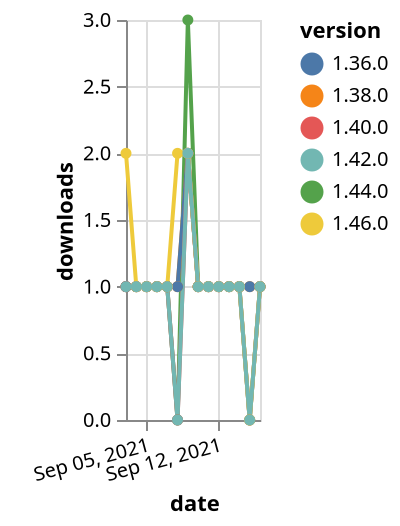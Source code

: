 {"$schema": "https://vega.github.io/schema/vega-lite/v5.json", "description": "A simple bar chart with embedded data.", "data": {"values": [{"date": "2021-09-03", "total": 167, "delta": 1, "version": "1.44.0"}, {"date": "2021-09-04", "total": 168, "delta": 1, "version": "1.44.0"}, {"date": "2021-09-05", "total": 169, "delta": 1, "version": "1.44.0"}, {"date": "2021-09-06", "total": 170, "delta": 1, "version": "1.44.0"}, {"date": "2021-09-07", "total": 171, "delta": 1, "version": "1.44.0"}, {"date": "2021-09-08", "total": 171, "delta": 0, "version": "1.44.0"}, {"date": "2021-09-09", "total": 174, "delta": 3, "version": "1.44.0"}, {"date": "2021-09-10", "total": 175, "delta": 1, "version": "1.44.0"}, {"date": "2021-09-11", "total": 176, "delta": 1, "version": "1.44.0"}, {"date": "2021-09-12", "total": 177, "delta": 1, "version": "1.44.0"}, {"date": "2021-09-13", "total": 178, "delta": 1, "version": "1.44.0"}, {"date": "2021-09-14", "total": 179, "delta": 1, "version": "1.44.0"}, {"date": "2021-09-15", "total": 179, "delta": 0, "version": "1.44.0"}, {"date": "2021-09-16", "total": 180, "delta": 1, "version": "1.44.0"}, {"date": "2021-09-03", "total": 192, "delta": 1, "version": "1.38.0"}, {"date": "2021-09-04", "total": 193, "delta": 1, "version": "1.38.0"}, {"date": "2021-09-05", "total": 194, "delta": 1, "version": "1.38.0"}, {"date": "2021-09-06", "total": 195, "delta": 1, "version": "1.38.0"}, {"date": "2021-09-07", "total": 196, "delta": 1, "version": "1.38.0"}, {"date": "2021-09-08", "total": 197, "delta": 1, "version": "1.38.0"}, {"date": "2021-09-09", "total": 199, "delta": 2, "version": "1.38.0"}, {"date": "2021-09-10", "total": 200, "delta": 1, "version": "1.38.0"}, {"date": "2021-09-11", "total": 201, "delta": 1, "version": "1.38.0"}, {"date": "2021-09-12", "total": 202, "delta": 1, "version": "1.38.0"}, {"date": "2021-09-13", "total": 203, "delta": 1, "version": "1.38.0"}, {"date": "2021-09-14", "total": 204, "delta": 1, "version": "1.38.0"}, {"date": "2021-09-15", "total": 205, "delta": 1, "version": "1.38.0"}, {"date": "2021-09-16", "total": 206, "delta": 1, "version": "1.38.0"}, {"date": "2021-09-03", "total": 240, "delta": 1, "version": "1.36.0"}, {"date": "2021-09-04", "total": 241, "delta": 1, "version": "1.36.0"}, {"date": "2021-09-05", "total": 242, "delta": 1, "version": "1.36.0"}, {"date": "2021-09-06", "total": 243, "delta": 1, "version": "1.36.0"}, {"date": "2021-09-07", "total": 244, "delta": 1, "version": "1.36.0"}, {"date": "2021-09-08", "total": 245, "delta": 1, "version": "1.36.0"}, {"date": "2021-09-09", "total": 247, "delta": 2, "version": "1.36.0"}, {"date": "2021-09-10", "total": 248, "delta": 1, "version": "1.36.0"}, {"date": "2021-09-11", "total": 249, "delta": 1, "version": "1.36.0"}, {"date": "2021-09-12", "total": 250, "delta": 1, "version": "1.36.0"}, {"date": "2021-09-13", "total": 251, "delta": 1, "version": "1.36.0"}, {"date": "2021-09-14", "total": 252, "delta": 1, "version": "1.36.0"}, {"date": "2021-09-15", "total": 253, "delta": 1, "version": "1.36.0"}, {"date": "2021-09-16", "total": 254, "delta": 1, "version": "1.36.0"}, {"date": "2021-09-03", "total": 177, "delta": 1, "version": "1.40.0"}, {"date": "2021-09-04", "total": 178, "delta": 1, "version": "1.40.0"}, {"date": "2021-09-05", "total": 179, "delta": 1, "version": "1.40.0"}, {"date": "2021-09-06", "total": 180, "delta": 1, "version": "1.40.0"}, {"date": "2021-09-07", "total": 181, "delta": 1, "version": "1.40.0"}, {"date": "2021-09-08", "total": 181, "delta": 0, "version": "1.40.0"}, {"date": "2021-09-09", "total": 183, "delta": 2, "version": "1.40.0"}, {"date": "2021-09-10", "total": 184, "delta": 1, "version": "1.40.0"}, {"date": "2021-09-11", "total": 185, "delta": 1, "version": "1.40.0"}, {"date": "2021-09-12", "total": 186, "delta": 1, "version": "1.40.0"}, {"date": "2021-09-13", "total": 187, "delta": 1, "version": "1.40.0"}, {"date": "2021-09-14", "total": 188, "delta": 1, "version": "1.40.0"}, {"date": "2021-09-15", "total": 188, "delta": 0, "version": "1.40.0"}, {"date": "2021-09-16", "total": 189, "delta": 1, "version": "1.40.0"}, {"date": "2021-09-03", "total": 116, "delta": 2, "version": "1.46.0"}, {"date": "2021-09-04", "total": 117, "delta": 1, "version": "1.46.0"}, {"date": "2021-09-05", "total": 118, "delta": 1, "version": "1.46.0"}, {"date": "2021-09-06", "total": 119, "delta": 1, "version": "1.46.0"}, {"date": "2021-09-07", "total": 120, "delta": 1, "version": "1.46.0"}, {"date": "2021-09-08", "total": 122, "delta": 2, "version": "1.46.0"}, {"date": "2021-09-09", "total": 124, "delta": 2, "version": "1.46.0"}, {"date": "2021-09-10", "total": 125, "delta": 1, "version": "1.46.0"}, {"date": "2021-09-11", "total": 126, "delta": 1, "version": "1.46.0"}, {"date": "2021-09-12", "total": 127, "delta": 1, "version": "1.46.0"}, {"date": "2021-09-13", "total": 128, "delta": 1, "version": "1.46.0"}, {"date": "2021-09-14", "total": 129, "delta": 1, "version": "1.46.0"}, {"date": "2021-09-15", "total": 129, "delta": 0, "version": "1.46.0"}, {"date": "2021-09-16", "total": 130, "delta": 1, "version": "1.46.0"}, {"date": "2021-09-03", "total": 151, "delta": 1, "version": "1.42.0"}, {"date": "2021-09-04", "total": 152, "delta": 1, "version": "1.42.0"}, {"date": "2021-09-05", "total": 153, "delta": 1, "version": "1.42.0"}, {"date": "2021-09-06", "total": 154, "delta": 1, "version": "1.42.0"}, {"date": "2021-09-07", "total": 155, "delta": 1, "version": "1.42.0"}, {"date": "2021-09-08", "total": 155, "delta": 0, "version": "1.42.0"}, {"date": "2021-09-09", "total": 157, "delta": 2, "version": "1.42.0"}, {"date": "2021-09-10", "total": 158, "delta": 1, "version": "1.42.0"}, {"date": "2021-09-11", "total": 159, "delta": 1, "version": "1.42.0"}, {"date": "2021-09-12", "total": 160, "delta": 1, "version": "1.42.0"}, {"date": "2021-09-13", "total": 161, "delta": 1, "version": "1.42.0"}, {"date": "2021-09-14", "total": 162, "delta": 1, "version": "1.42.0"}, {"date": "2021-09-15", "total": 162, "delta": 0, "version": "1.42.0"}, {"date": "2021-09-16", "total": 163, "delta": 1, "version": "1.42.0"}]}, "width": "container", "mark": {"type": "line", "point": {"filled": true}}, "encoding": {"x": {"field": "date", "type": "temporal", "timeUnit": "yearmonthdate", "title": "date", "axis": {"labelAngle": -15}}, "y": {"field": "delta", "type": "quantitative", "title": "downloads"}, "color": {"field": "version", "type": "nominal"}, "tooltip": {"field": "delta"}}}